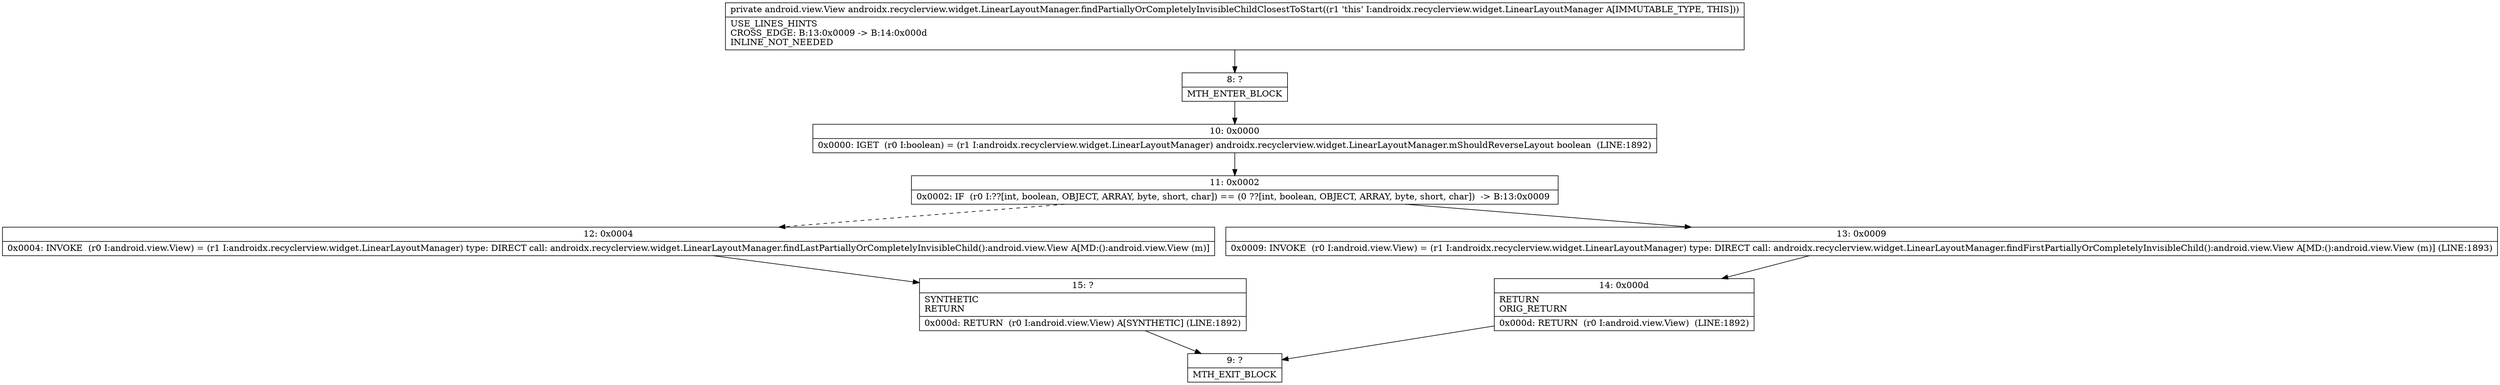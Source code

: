 digraph "CFG forandroidx.recyclerview.widget.LinearLayoutManager.findPartiallyOrCompletelyInvisibleChildClosestToStart()Landroid\/view\/View;" {
Node_8 [shape=record,label="{8\:\ ?|MTH_ENTER_BLOCK\l}"];
Node_10 [shape=record,label="{10\:\ 0x0000|0x0000: IGET  (r0 I:boolean) = (r1 I:androidx.recyclerview.widget.LinearLayoutManager) androidx.recyclerview.widget.LinearLayoutManager.mShouldReverseLayout boolean  (LINE:1892)\l}"];
Node_11 [shape=record,label="{11\:\ 0x0002|0x0002: IF  (r0 I:??[int, boolean, OBJECT, ARRAY, byte, short, char]) == (0 ??[int, boolean, OBJECT, ARRAY, byte, short, char])  \-\> B:13:0x0009 \l}"];
Node_12 [shape=record,label="{12\:\ 0x0004|0x0004: INVOKE  (r0 I:android.view.View) = (r1 I:androidx.recyclerview.widget.LinearLayoutManager) type: DIRECT call: androidx.recyclerview.widget.LinearLayoutManager.findLastPartiallyOrCompletelyInvisibleChild():android.view.View A[MD:():android.view.View (m)]\l}"];
Node_15 [shape=record,label="{15\:\ ?|SYNTHETIC\lRETURN\l|0x000d: RETURN  (r0 I:android.view.View) A[SYNTHETIC] (LINE:1892)\l}"];
Node_9 [shape=record,label="{9\:\ ?|MTH_EXIT_BLOCK\l}"];
Node_13 [shape=record,label="{13\:\ 0x0009|0x0009: INVOKE  (r0 I:android.view.View) = (r1 I:androidx.recyclerview.widget.LinearLayoutManager) type: DIRECT call: androidx.recyclerview.widget.LinearLayoutManager.findFirstPartiallyOrCompletelyInvisibleChild():android.view.View A[MD:():android.view.View (m)] (LINE:1893)\l}"];
Node_14 [shape=record,label="{14\:\ 0x000d|RETURN\lORIG_RETURN\l|0x000d: RETURN  (r0 I:android.view.View)  (LINE:1892)\l}"];
MethodNode[shape=record,label="{private android.view.View androidx.recyclerview.widget.LinearLayoutManager.findPartiallyOrCompletelyInvisibleChildClosestToStart((r1 'this' I:androidx.recyclerview.widget.LinearLayoutManager A[IMMUTABLE_TYPE, THIS]))  | USE_LINES_HINTS\lCROSS_EDGE: B:13:0x0009 \-\> B:14:0x000d\lINLINE_NOT_NEEDED\l}"];
MethodNode -> Node_8;Node_8 -> Node_10;
Node_10 -> Node_11;
Node_11 -> Node_12[style=dashed];
Node_11 -> Node_13;
Node_12 -> Node_15;
Node_15 -> Node_9;
Node_13 -> Node_14;
Node_14 -> Node_9;
}

